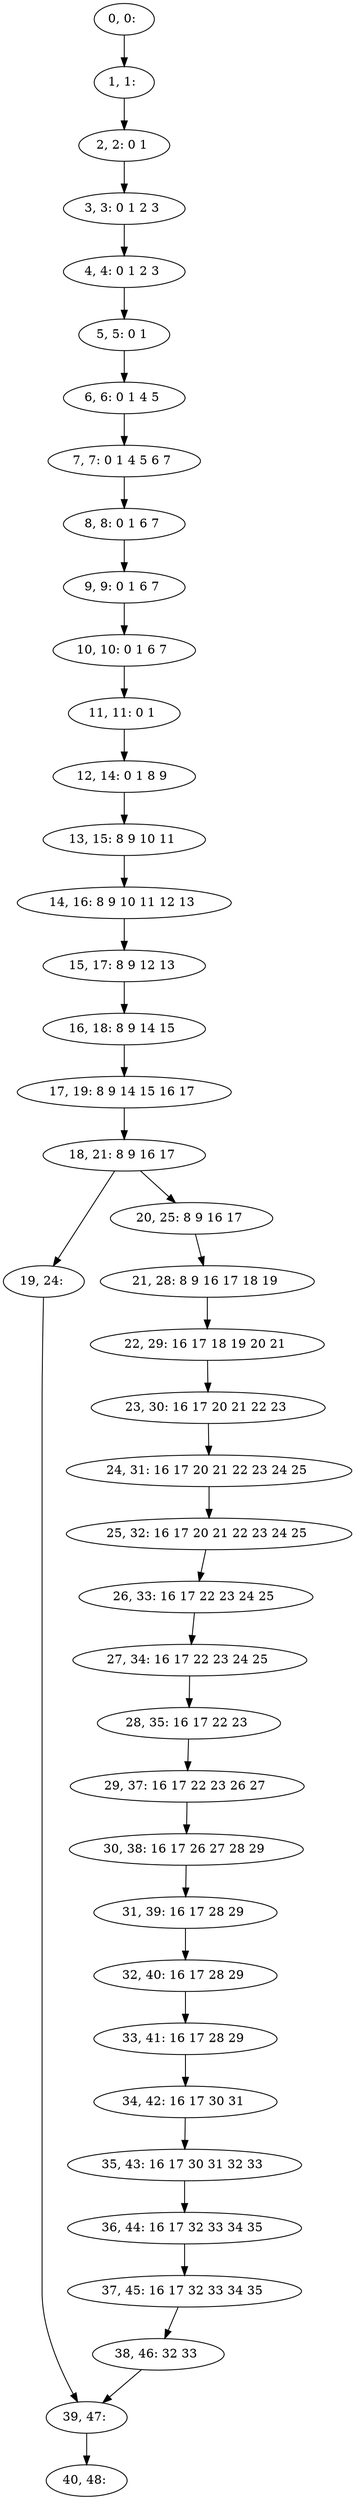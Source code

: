 digraph G {
0[label="0, 0: "];
1[label="1, 1: "];
2[label="2, 2: 0 1 "];
3[label="3, 3: 0 1 2 3 "];
4[label="4, 4: 0 1 2 3 "];
5[label="5, 5: 0 1 "];
6[label="6, 6: 0 1 4 5 "];
7[label="7, 7: 0 1 4 5 6 7 "];
8[label="8, 8: 0 1 6 7 "];
9[label="9, 9: 0 1 6 7 "];
10[label="10, 10: 0 1 6 7 "];
11[label="11, 11: 0 1 "];
12[label="12, 14: 0 1 8 9 "];
13[label="13, 15: 8 9 10 11 "];
14[label="14, 16: 8 9 10 11 12 13 "];
15[label="15, 17: 8 9 12 13 "];
16[label="16, 18: 8 9 14 15 "];
17[label="17, 19: 8 9 14 15 16 17 "];
18[label="18, 21: 8 9 16 17 "];
19[label="19, 24: "];
20[label="20, 25: 8 9 16 17 "];
21[label="21, 28: 8 9 16 17 18 19 "];
22[label="22, 29: 16 17 18 19 20 21 "];
23[label="23, 30: 16 17 20 21 22 23 "];
24[label="24, 31: 16 17 20 21 22 23 24 25 "];
25[label="25, 32: 16 17 20 21 22 23 24 25 "];
26[label="26, 33: 16 17 22 23 24 25 "];
27[label="27, 34: 16 17 22 23 24 25 "];
28[label="28, 35: 16 17 22 23 "];
29[label="29, 37: 16 17 22 23 26 27 "];
30[label="30, 38: 16 17 26 27 28 29 "];
31[label="31, 39: 16 17 28 29 "];
32[label="32, 40: 16 17 28 29 "];
33[label="33, 41: 16 17 28 29 "];
34[label="34, 42: 16 17 30 31 "];
35[label="35, 43: 16 17 30 31 32 33 "];
36[label="36, 44: 16 17 32 33 34 35 "];
37[label="37, 45: 16 17 32 33 34 35 "];
38[label="38, 46: 32 33 "];
39[label="39, 47: "];
40[label="40, 48: "];
0->1 ;
1->2 ;
2->3 ;
3->4 ;
4->5 ;
5->6 ;
6->7 ;
7->8 ;
8->9 ;
9->10 ;
10->11 ;
11->12 ;
12->13 ;
13->14 ;
14->15 ;
15->16 ;
16->17 ;
17->18 ;
18->19 ;
18->20 ;
19->39 ;
20->21 ;
21->22 ;
22->23 ;
23->24 ;
24->25 ;
25->26 ;
26->27 ;
27->28 ;
28->29 ;
29->30 ;
30->31 ;
31->32 ;
32->33 ;
33->34 ;
34->35 ;
35->36 ;
36->37 ;
37->38 ;
38->39 ;
39->40 ;
}
